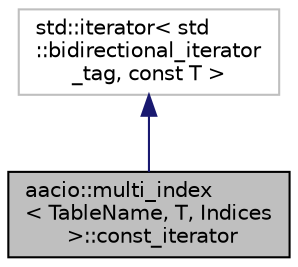 digraph "aacio::multi_index&lt; TableName, T, Indices &gt;::const_iterator"
{
  edge [fontname="Helvetica",fontsize="10",labelfontname="Helvetica",labelfontsize="10"];
  node [fontname="Helvetica",fontsize="10",shape=record];
  Node2 [label="aacio::multi_index\l\< TableName, T, Indices\l \>::const_iterator",height=0.2,width=0.4,color="black", fillcolor="grey75", style="filled", fontcolor="black"];
  Node3 -> Node2 [dir="back",color="midnightblue",fontsize="10",style="solid"];
  Node3 [label="std::iterator\< std\l::bidirectional_iterator\l_tag, const T \>",height=0.2,width=0.4,color="grey75", fillcolor="white", style="filled"];
}

